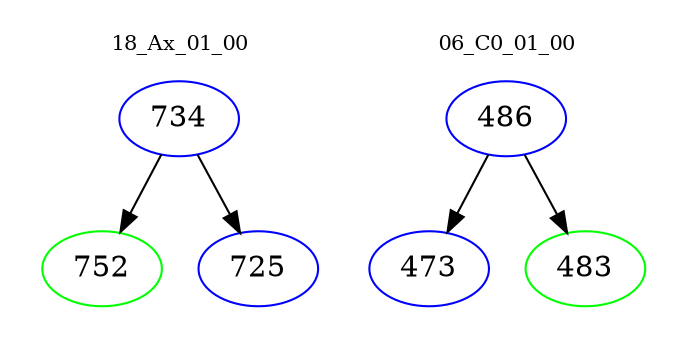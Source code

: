 digraph{
subgraph cluster_0 {
color = white
label = "18_Ax_01_00";
fontsize=10;
T0_734 [label="734", color="blue"]
T0_734 -> T0_752 [color="black"]
T0_752 [label="752", color="green"]
T0_734 -> T0_725 [color="black"]
T0_725 [label="725", color="blue"]
}
subgraph cluster_1 {
color = white
label = "06_C0_01_00";
fontsize=10;
T1_486 [label="486", color="blue"]
T1_486 -> T1_473 [color="black"]
T1_473 [label="473", color="blue"]
T1_486 -> T1_483 [color="black"]
T1_483 [label="483", color="green"]
}
}
